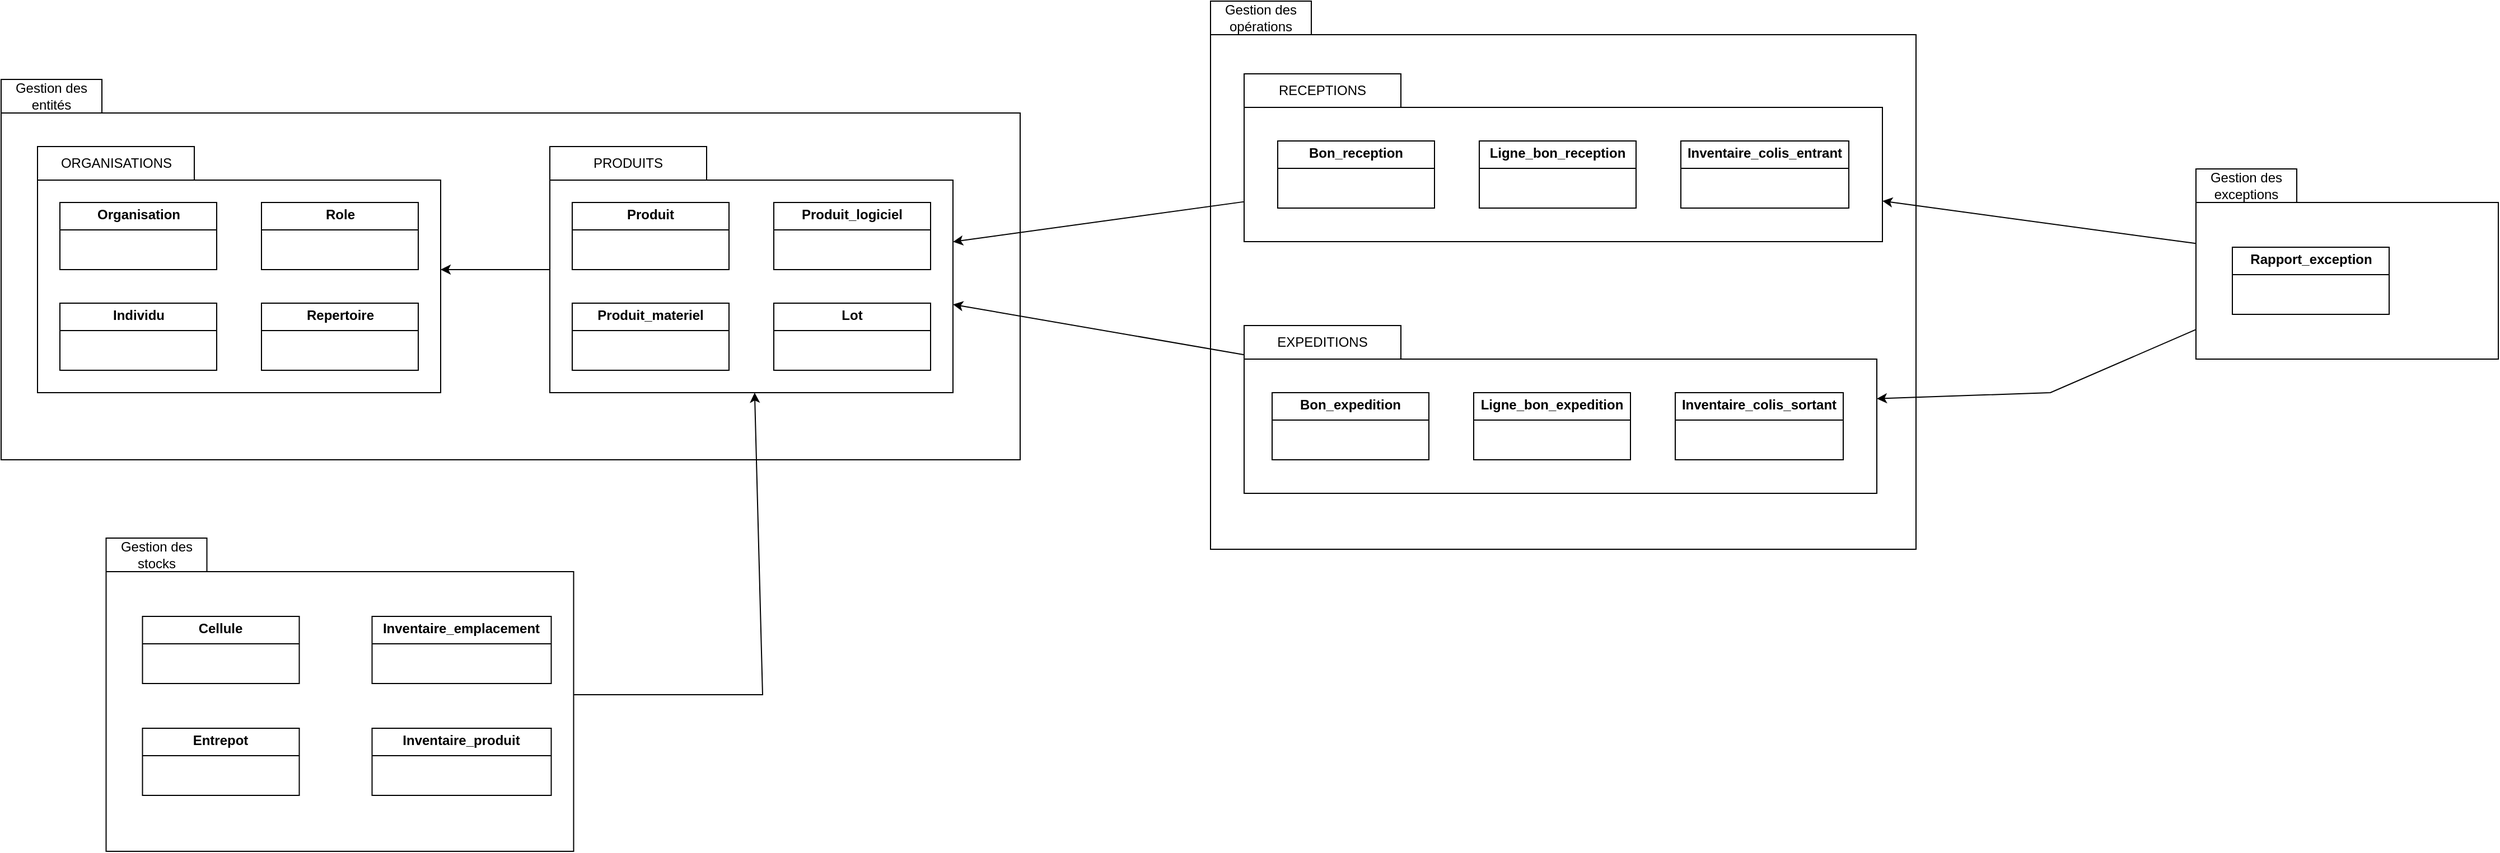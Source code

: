 <mxfile version="26.2.15">
  <diagram name="Page-1" id="ASkjiroTRzSwwNx_TnJ1">
    <mxGraphModel dx="2302" dy="2145" grid="1" gridSize="10" guides="1" tooltips="1" connect="1" arrows="1" fold="1" page="1" pageScale="1" pageWidth="827" pageHeight="1169" math="0" shadow="0">
      <root>
        <mxCell id="0" />
        <mxCell id="1" parent="0" />
        <mxCell id="AvKlKI8qcZG4PwlDbnsA-1" value="" style="shape=folder;fontStyle=1;spacingTop=10;tabWidth=90;tabHeight=30;tabPosition=left;html=1;whiteSpace=wrap;" vertex="1" parent="1">
          <mxGeometry x="60" y="-30" width="910" height="340" as="geometry" />
        </mxCell>
        <mxCell id="AvKlKI8qcZG4PwlDbnsA-2" value="Gestion des entités" style="text;html=1;align=center;verticalAlign=middle;whiteSpace=wrap;rounded=0;" vertex="1" parent="1">
          <mxGeometry x="60" y="-30" width="90" height="30" as="geometry" />
        </mxCell>
        <mxCell id="AvKlKI8qcZG4PwlDbnsA-3" value="" style="shape=folder;fontStyle=1;spacingTop=10;tabWidth=140;tabHeight=30;tabPosition=left;html=1;whiteSpace=wrap;" vertex="1" parent="1">
          <mxGeometry x="92.5" y="30" width="360" height="220" as="geometry" />
        </mxCell>
        <mxCell id="AvKlKI8qcZG4PwlDbnsA-8" value="ORGANISATIONS" style="text;html=1;align=center;verticalAlign=middle;whiteSpace=wrap;rounded=0;" vertex="1" parent="1">
          <mxGeometry x="92.5" y="30" width="140" height="30" as="geometry" />
        </mxCell>
        <mxCell id="AvKlKI8qcZG4PwlDbnsA-9" value="&lt;p style=&quot;margin:0px;margin-top:4px;text-align:center;&quot;&gt;&lt;b&gt;Organisation&lt;/b&gt;&lt;/p&gt;&lt;hr size=&quot;1&quot; style=&quot;border-style:solid;&quot;&gt;&lt;div style=&quot;height:2px;&quot;&gt;&lt;/div&gt;" style="verticalAlign=top;align=left;overflow=fill;html=1;whiteSpace=wrap;" vertex="1" parent="1">
          <mxGeometry x="112.5" y="80" width="140" height="60" as="geometry" />
        </mxCell>
        <mxCell id="AvKlKI8qcZG4PwlDbnsA-10" value="&lt;p style=&quot;margin:0px;margin-top:4px;text-align:center;&quot;&gt;&lt;b&gt;Individu&lt;/b&gt;&lt;/p&gt;&lt;hr size=&quot;1&quot; style=&quot;border-style:solid;&quot;&gt;&lt;div style=&quot;height:2px;&quot;&gt;&lt;/div&gt;" style="verticalAlign=top;align=left;overflow=fill;html=1;whiteSpace=wrap;" vertex="1" parent="1">
          <mxGeometry x="112.5" y="170" width="140" height="60" as="geometry" />
        </mxCell>
        <mxCell id="AvKlKI8qcZG4PwlDbnsA-11" value="&lt;p style=&quot;margin:0px;margin-top:4px;text-align:center;&quot;&gt;&lt;b&gt;Role&lt;/b&gt;&lt;/p&gt;&lt;hr size=&quot;1&quot; style=&quot;border-style:solid;&quot;&gt;&lt;div style=&quot;height:2px;&quot;&gt;&lt;/div&gt;" style="verticalAlign=top;align=left;overflow=fill;html=1;whiteSpace=wrap;" vertex="1" parent="1">
          <mxGeometry x="292.5" y="80" width="140" height="60" as="geometry" />
        </mxCell>
        <mxCell id="AvKlKI8qcZG4PwlDbnsA-12" value="&lt;p style=&quot;margin:0px;margin-top:4px;text-align:center;&quot;&gt;&lt;b&gt;Repertoire&lt;/b&gt;&lt;/p&gt;&lt;hr size=&quot;1&quot; style=&quot;border-style:solid;&quot;&gt;&lt;div style=&quot;height:2px;&quot;&gt;&lt;/div&gt;" style="verticalAlign=top;align=left;overflow=fill;html=1;whiteSpace=wrap;" vertex="1" parent="1">
          <mxGeometry x="292.5" y="170" width="140" height="60" as="geometry" />
        </mxCell>
        <mxCell id="AvKlKI8qcZG4PwlDbnsA-13" value="" style="shape=folder;fontStyle=1;spacingTop=10;tabWidth=140;tabHeight=30;tabPosition=left;html=1;whiteSpace=wrap;" vertex="1" parent="1">
          <mxGeometry x="550" y="30" width="360" height="220" as="geometry" />
        </mxCell>
        <mxCell id="AvKlKI8qcZG4PwlDbnsA-14" value="PRODUITS" style="text;html=1;align=center;verticalAlign=middle;whiteSpace=wrap;rounded=0;" vertex="1" parent="1">
          <mxGeometry x="550" y="30" width="140" height="30" as="geometry" />
        </mxCell>
        <mxCell id="AvKlKI8qcZG4PwlDbnsA-15" value="&lt;p style=&quot;margin:0px;margin-top:4px;text-align:center;&quot;&gt;&lt;b&gt;Produit&lt;/b&gt;&lt;/p&gt;&lt;hr size=&quot;1&quot; style=&quot;border-style:solid;&quot;&gt;&lt;div style=&quot;height:2px;&quot;&gt;&lt;/div&gt;" style="verticalAlign=top;align=left;overflow=fill;html=1;whiteSpace=wrap;" vertex="1" parent="1">
          <mxGeometry x="570" y="80" width="140" height="60" as="geometry" />
        </mxCell>
        <mxCell id="AvKlKI8qcZG4PwlDbnsA-16" value="&lt;p style=&quot;margin:0px;margin-top:4px;text-align:center;&quot;&gt;&lt;b style=&quot;background-color: transparent; color: light-dark(rgb(0, 0, 0), rgb(255, 255, 255));&quot;&gt;Produit_logiciel&lt;/b&gt;&lt;/p&gt;&lt;hr size=&quot;1&quot; style=&quot;border-style:solid;&quot;&gt;&lt;div style=&quot;height:2px;&quot;&gt;&lt;/div&gt;" style="verticalAlign=top;align=left;overflow=fill;html=1;whiteSpace=wrap;" vertex="1" parent="1">
          <mxGeometry x="750" y="80" width="140" height="60" as="geometry" />
        </mxCell>
        <mxCell id="AvKlKI8qcZG4PwlDbnsA-17" value="&lt;p style=&quot;margin:0px;margin-top:4px;text-align:center;&quot;&gt;&lt;b style=&quot;background-color: transparent; color: light-dark(rgb(0, 0, 0), rgb(255, 255, 255));&quot;&gt;Produit_materiel&lt;/b&gt;&lt;/p&gt;&lt;hr size=&quot;1&quot; style=&quot;border-style:solid;&quot;&gt;&lt;div style=&quot;height:2px;&quot;&gt;&lt;/div&gt;" style="verticalAlign=top;align=left;overflow=fill;html=1;whiteSpace=wrap;" vertex="1" parent="1">
          <mxGeometry x="570" y="170" width="140" height="60" as="geometry" />
        </mxCell>
        <mxCell id="AvKlKI8qcZG4PwlDbnsA-18" value="&lt;p style=&quot;margin:0px;margin-top:4px;text-align:center;&quot;&gt;&lt;b&gt;Lot&lt;/b&gt;&lt;/p&gt;&lt;hr size=&quot;1&quot; style=&quot;border-style:solid;&quot;&gt;&lt;div style=&quot;height:2px;&quot;&gt;&lt;/div&gt;" style="verticalAlign=top;align=left;overflow=fill;html=1;whiteSpace=wrap;" vertex="1" parent="1">
          <mxGeometry x="750" y="170" width="140" height="60" as="geometry" />
        </mxCell>
        <mxCell id="AvKlKI8qcZG4PwlDbnsA-19" value="" style="shape=folder;fontStyle=1;spacingTop=10;tabWidth=90;tabHeight=30;tabPosition=left;html=1;whiteSpace=wrap;" vertex="1" parent="1">
          <mxGeometry x="1140" y="-100" width="630" height="490" as="geometry" />
        </mxCell>
        <mxCell id="AvKlKI8qcZG4PwlDbnsA-20" value="Gestion des opérations" style="text;html=1;align=center;verticalAlign=middle;whiteSpace=wrap;rounded=0;" vertex="1" parent="1">
          <mxGeometry x="1140" y="-100" width="90" height="30" as="geometry" />
        </mxCell>
        <mxCell id="AvKlKI8qcZG4PwlDbnsA-21" value="" style="shape=folder;fontStyle=1;spacingTop=10;tabWidth=140;tabHeight=30;tabPosition=left;html=1;whiteSpace=wrap;" vertex="1" parent="1">
          <mxGeometry x="1170" y="-35" width="570" height="150" as="geometry" />
        </mxCell>
        <mxCell id="AvKlKI8qcZG4PwlDbnsA-22" value="" style="shape=folder;fontStyle=1;spacingTop=10;tabWidth=140;tabHeight=30;tabPosition=left;html=1;whiteSpace=wrap;" vertex="1" parent="1">
          <mxGeometry x="1170" y="190" width="565" height="150" as="geometry" />
        </mxCell>
        <mxCell id="AvKlKI8qcZG4PwlDbnsA-23" value="&lt;p style=&quot;margin:0px;margin-top:4px;text-align:center;&quot;&gt;&lt;b&gt;Bon_reception&lt;/b&gt;&lt;/p&gt;&lt;hr size=&quot;1&quot; style=&quot;border-style:solid;&quot;&gt;&lt;div style=&quot;height:2px;&quot;&gt;&lt;/div&gt;" style="verticalAlign=top;align=left;overflow=fill;html=1;whiteSpace=wrap;" vertex="1" parent="1">
          <mxGeometry x="1200" y="25" width="140" height="60" as="geometry" />
        </mxCell>
        <mxCell id="AvKlKI8qcZG4PwlDbnsA-24" value="&lt;p style=&quot;margin:0px;margin-top:4px;text-align:center;&quot;&gt;&lt;b&gt;Ligne_bon_reception&lt;/b&gt;&lt;/p&gt;&lt;hr size=&quot;1&quot; style=&quot;border-style:solid;&quot;&gt;&lt;div style=&quot;height:2px;&quot;&gt;&lt;/div&gt;" style="verticalAlign=top;align=left;overflow=fill;html=1;whiteSpace=wrap;" vertex="1" parent="1">
          <mxGeometry x="1380" y="25" width="140" height="60" as="geometry" />
        </mxCell>
        <mxCell id="AvKlKI8qcZG4PwlDbnsA-25" value="&lt;p style=&quot;margin:0px;margin-top:4px;text-align:center;&quot;&gt;&lt;b&gt;Inventaire_colis_entrant&lt;/b&gt;&lt;/p&gt;&lt;hr size=&quot;1&quot; style=&quot;border-style:solid;&quot;&gt;&lt;div style=&quot;height:2px;&quot;&gt;&lt;/div&gt;" style="verticalAlign=top;align=left;overflow=fill;html=1;whiteSpace=wrap;" vertex="1" parent="1">
          <mxGeometry x="1560" y="25" width="150" height="60" as="geometry" />
        </mxCell>
        <mxCell id="AvKlKI8qcZG4PwlDbnsA-26" value="&lt;p style=&quot;margin:0px;margin-top:4px;text-align:center;&quot;&gt;&lt;b&gt;Bon_expedition&lt;/b&gt;&lt;/p&gt;&lt;hr size=&quot;1&quot; style=&quot;border-style:solid;&quot;&gt;&lt;div style=&quot;height:2px;&quot;&gt;&lt;/div&gt;" style="verticalAlign=top;align=left;overflow=fill;html=1;whiteSpace=wrap;" vertex="1" parent="1">
          <mxGeometry x="1195" y="250" width="140" height="60" as="geometry" />
        </mxCell>
        <mxCell id="AvKlKI8qcZG4PwlDbnsA-27" value="&lt;p style=&quot;margin:0px;margin-top:4px;text-align:center;&quot;&gt;&lt;b style=&quot;background-color: transparent; color: light-dark(rgb(0, 0, 0), rgb(255, 255, 255));&quot;&gt;Ligne_bon_expedition&lt;/b&gt;&lt;/p&gt;&lt;hr size=&quot;1&quot; style=&quot;border-style:solid;&quot;&gt;&lt;div style=&quot;height:2px;&quot;&gt;&lt;/div&gt;" style="verticalAlign=top;align=left;overflow=fill;html=1;whiteSpace=wrap;" vertex="1" parent="1">
          <mxGeometry x="1375" y="250" width="140" height="60" as="geometry" />
        </mxCell>
        <mxCell id="AvKlKI8qcZG4PwlDbnsA-28" value="&lt;p style=&quot;margin:0px;margin-top:4px;text-align:center;&quot;&gt;&lt;b style=&quot;background-color: transparent; color: light-dark(rgb(0, 0, 0), rgb(255, 255, 255));&quot;&gt;Inventaire_colis_sortant&lt;/b&gt;&lt;/p&gt;&lt;hr size=&quot;1&quot; style=&quot;border-style:solid;&quot;&gt;&lt;div style=&quot;height:2px;&quot;&gt;&lt;/div&gt;" style="verticalAlign=top;align=left;overflow=fill;html=1;whiteSpace=wrap;" vertex="1" parent="1">
          <mxGeometry x="1555" y="250" width="150" height="60" as="geometry" />
        </mxCell>
        <mxCell id="AvKlKI8qcZG4PwlDbnsA-29" value="RECEPTIONS" style="text;html=1;align=center;verticalAlign=middle;whiteSpace=wrap;rounded=0;" vertex="1" parent="1">
          <mxGeometry x="1170" y="-35" width="140" height="30" as="geometry" />
        </mxCell>
        <mxCell id="AvKlKI8qcZG4PwlDbnsA-30" value="EXPEDITIONS" style="text;html=1;align=center;verticalAlign=middle;whiteSpace=wrap;rounded=0;" vertex="1" parent="1">
          <mxGeometry x="1170" y="190" width="140" height="30" as="geometry" />
        </mxCell>
        <mxCell id="AvKlKI8qcZG4PwlDbnsA-31" value="" style="shape=folder;fontStyle=1;spacingTop=10;tabWidth=90;tabHeight=30;tabPosition=left;html=1;whiteSpace=wrap;" vertex="1" parent="1">
          <mxGeometry x="153.75" y="380" width="417.5" height="280" as="geometry" />
        </mxCell>
        <mxCell id="AvKlKI8qcZG4PwlDbnsA-32" value="Gestion des stocks" style="text;html=1;align=center;verticalAlign=middle;whiteSpace=wrap;rounded=0;" vertex="1" parent="1">
          <mxGeometry x="153.75" y="380" width="90" height="30" as="geometry" />
        </mxCell>
        <mxCell id="AvKlKI8qcZG4PwlDbnsA-33" value="&lt;p style=&quot;margin:0px;margin-top:4px;text-align:center;&quot;&gt;&lt;b&gt;Cellule&lt;/b&gt;&lt;/p&gt;&lt;hr size=&quot;1&quot; style=&quot;border-style:solid;&quot;&gt;&lt;div style=&quot;height:2px;&quot;&gt;&lt;/div&gt;" style="verticalAlign=top;align=left;overflow=fill;html=1;whiteSpace=wrap;" vertex="1" parent="1">
          <mxGeometry x="186.25" y="450" width="140" height="60" as="geometry" />
        </mxCell>
        <mxCell id="AvKlKI8qcZG4PwlDbnsA-34" value="&lt;p style=&quot;margin:0px;margin-top:4px;text-align:center;&quot;&gt;&lt;b style=&quot;background-color: transparent; color: light-dark(rgb(0, 0, 0), rgb(255, 255, 255));&quot;&gt;Inventaire_emplacement&lt;/b&gt;&lt;/p&gt;&lt;hr size=&quot;1&quot; style=&quot;border-style:solid;&quot;&gt;&lt;div style=&quot;height:2px;&quot;&gt;&lt;/div&gt;" style="verticalAlign=top;align=left;overflow=fill;html=1;whiteSpace=wrap;" vertex="1" parent="1">
          <mxGeometry x="391.25" y="450" width="160" height="60" as="geometry" />
        </mxCell>
        <mxCell id="AvKlKI8qcZG4PwlDbnsA-35" value="&lt;p style=&quot;margin:0px;margin-top:4px;text-align:center;&quot;&gt;&lt;b&gt;Entrepot&lt;/b&gt;&lt;/p&gt;&lt;hr size=&quot;1&quot; style=&quot;border-style:solid;&quot;&gt;&lt;div style=&quot;height:2px;&quot;&gt;&lt;/div&gt;" style="verticalAlign=top;align=left;overflow=fill;html=1;whiteSpace=wrap;" vertex="1" parent="1">
          <mxGeometry x="186.25" y="550" width="140" height="60" as="geometry" />
        </mxCell>
        <mxCell id="AvKlKI8qcZG4PwlDbnsA-36" value="&lt;p style=&quot;margin:0px;margin-top:4px;text-align:center;&quot;&gt;&lt;b style=&quot;background-color: transparent; color: light-dark(rgb(0, 0, 0), rgb(255, 255, 255));&quot;&gt;Inventaire_produit&lt;/b&gt;&lt;/p&gt;&lt;hr size=&quot;1&quot; style=&quot;border-style:solid;&quot;&gt;&lt;div style=&quot;height:2px;&quot;&gt;&lt;/div&gt;" style="verticalAlign=top;align=left;overflow=fill;html=1;whiteSpace=wrap;" vertex="1" parent="1">
          <mxGeometry x="391.25" y="550" width="160" height="60" as="geometry" />
        </mxCell>
        <mxCell id="AvKlKI8qcZG4PwlDbnsA-37" value="" style="shape=folder;fontStyle=1;spacingTop=10;tabWidth=90;tabHeight=30;tabPosition=left;html=1;whiteSpace=wrap;" vertex="1" parent="1">
          <mxGeometry x="2020" y="50" width="270" height="170" as="geometry" />
        </mxCell>
        <mxCell id="AvKlKI8qcZG4PwlDbnsA-39" value="Gestion des exceptions" style="text;html=1;align=center;verticalAlign=middle;whiteSpace=wrap;rounded=0;" vertex="1" parent="1">
          <mxGeometry x="2020" y="50" width="90" height="30" as="geometry" />
        </mxCell>
        <mxCell id="AvKlKI8qcZG4PwlDbnsA-40" value="&lt;p style=&quot;margin:0px;margin-top:4px;text-align:center;&quot;&gt;&lt;b&gt;Rapport_exception&lt;/b&gt;&lt;/p&gt;&lt;hr size=&quot;1&quot; style=&quot;border-style:solid;&quot;&gt;&lt;div style=&quot;height:2px;&quot;&gt;&lt;/div&gt;" style="verticalAlign=top;align=left;overflow=fill;html=1;whiteSpace=wrap;" vertex="1" parent="1">
          <mxGeometry x="2052.5" y="120" width="140" height="60" as="geometry" />
        </mxCell>
        <mxCell id="AvKlKI8qcZG4PwlDbnsA-41" value="" style="endArrow=classic;html=1;rounded=0;" edge="1" parent="1" source="AvKlKI8qcZG4PwlDbnsA-13" target="AvKlKI8qcZG4PwlDbnsA-3">
          <mxGeometry width="50" height="50" relative="1" as="geometry">
            <mxPoint x="-76.735" y="330" as="sourcePoint" />
            <mxPoint x="-80.005" y="160" as="targetPoint" />
          </mxGeometry>
        </mxCell>
        <mxCell id="AvKlKI8qcZG4PwlDbnsA-42" value="" style="endArrow=classic;html=1;rounded=0;" edge="1" parent="1" source="AvKlKI8qcZG4PwlDbnsA-21" target="AvKlKI8qcZG4PwlDbnsA-13">
          <mxGeometry width="50" height="50" relative="1" as="geometry">
            <mxPoint x="1297" y="430" as="sourcePoint" />
            <mxPoint x="1000" y="430" as="targetPoint" />
          </mxGeometry>
        </mxCell>
        <mxCell id="AvKlKI8qcZG4PwlDbnsA-43" value="" style="endArrow=classic;html=1;rounded=0;" edge="1" parent="1" source="AvKlKI8qcZG4PwlDbnsA-22" target="AvKlKI8qcZG4PwlDbnsA-13">
          <mxGeometry width="50" height="50" relative="1" as="geometry">
            <mxPoint x="1370" y="522" as="sourcePoint" />
            <mxPoint x="1020" y="440" as="targetPoint" />
            <Array as="points" />
          </mxGeometry>
        </mxCell>
        <mxCell id="AvKlKI8qcZG4PwlDbnsA-44" value="" style="endArrow=classic;html=1;rounded=0;" edge="1" parent="1" source="AvKlKI8qcZG4PwlDbnsA-31" target="AvKlKI8qcZG4PwlDbnsA-13">
          <mxGeometry width="50" height="50" relative="1" as="geometry">
            <mxPoint x="1140" y="457" as="sourcePoint" />
            <mxPoint x="790" y="375" as="targetPoint" />
            <Array as="points">
              <mxPoint x="740" y="520" />
            </Array>
          </mxGeometry>
        </mxCell>
        <mxCell id="AvKlKI8qcZG4PwlDbnsA-45" value="" style="endArrow=classic;html=1;rounded=0;" edge="1" parent="1" source="AvKlKI8qcZG4PwlDbnsA-37" target="AvKlKI8qcZG4PwlDbnsA-21">
          <mxGeometry width="50" height="50" relative="1" as="geometry">
            <mxPoint x="1540" y="390" as="sourcePoint" />
            <mxPoint x="1590" y="340" as="targetPoint" />
          </mxGeometry>
        </mxCell>
        <mxCell id="AvKlKI8qcZG4PwlDbnsA-46" value="" style="endArrow=classic;html=1;rounded=0;" edge="1" parent="1" source="AvKlKI8qcZG4PwlDbnsA-37" target="AvKlKI8qcZG4PwlDbnsA-22">
          <mxGeometry width="50" height="50" relative="1" as="geometry">
            <mxPoint x="1550" y="370" as="sourcePoint" />
            <mxPoint x="1590" y="340" as="targetPoint" />
            <Array as="points">
              <mxPoint x="1890" y="250" />
            </Array>
          </mxGeometry>
        </mxCell>
      </root>
    </mxGraphModel>
  </diagram>
</mxfile>
